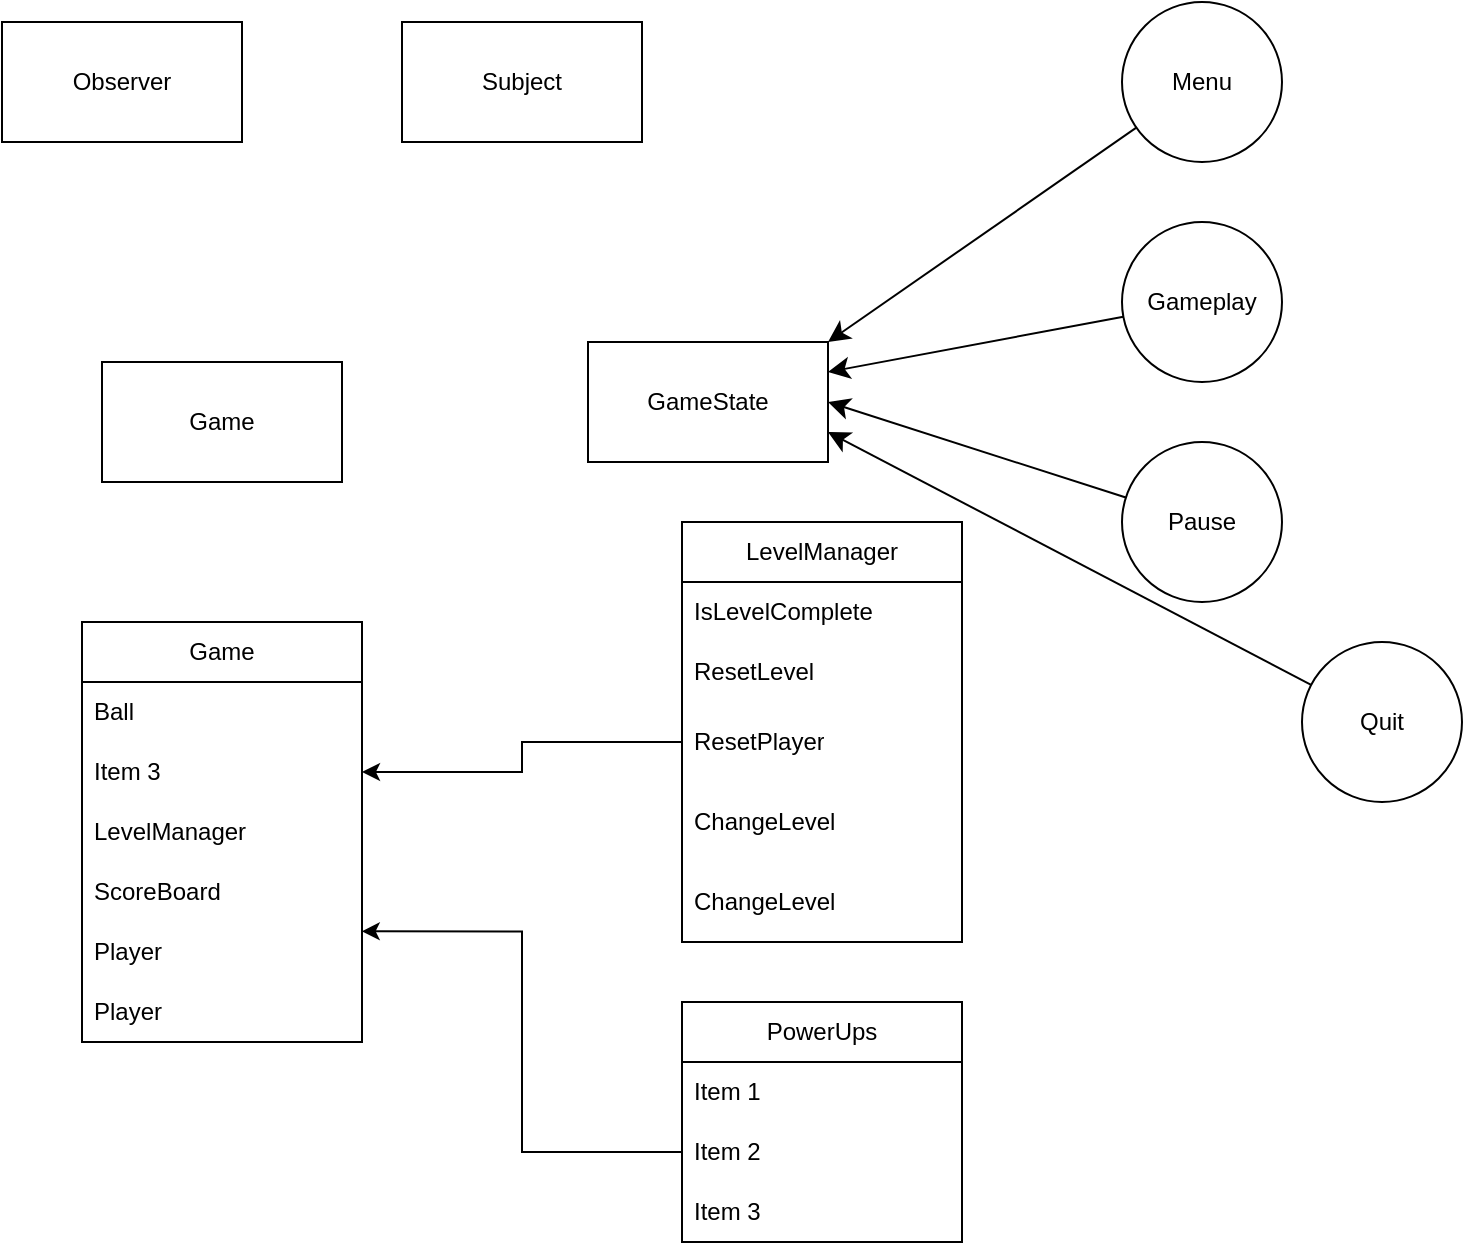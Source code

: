<mxfile version="24.6.3" type="github">
  <diagram name="Page-1" id="xzrHgSIGteVzvGVJGHD2">
    <mxGraphModel dx="1915" dy="933" grid="1" gridSize="10" guides="1" tooltips="1" connect="1" arrows="1" fold="1" page="1" pageScale="1" pageWidth="827" pageHeight="1169" math="0" shadow="0">
      <root>
        <mxCell id="0" />
        <mxCell id="1" parent="0" />
        <mxCell id="loFOB-6Sf0ElQkpubpdn-1" value="Subject" style="whiteSpace=wrap;html=1;" parent="1" vertex="1">
          <mxGeometry x="260" y="110" width="120" height="60" as="geometry" />
        </mxCell>
        <mxCell id="loFOB-6Sf0ElQkpubpdn-2" value="Observer" style="whiteSpace=wrap;html=1;" parent="1" vertex="1">
          <mxGeometry x="60" y="110" width="120" height="60" as="geometry" />
        </mxCell>
        <mxCell id="g1yI_HJUYJ6TK1YRL-BI-1" value="Game" style="whiteSpace=wrap;html=1;" vertex="1" parent="1">
          <mxGeometry x="110" y="280" width="120" height="60" as="geometry" />
        </mxCell>
        <mxCell id="g1yI_HJUYJ6TK1YRL-BI-2" value="GameState" style="whiteSpace=wrap;html=1;" vertex="1" parent="1">
          <mxGeometry x="353" y="270" width="120" height="60" as="geometry" />
        </mxCell>
        <mxCell id="g1yI_HJUYJ6TK1YRL-BI-5" value="" style="edgeStyle=none;curved=1;rounded=0;orthogonalLoop=1;jettySize=auto;html=1;fontSize=12;startSize=8;endSize=8;entryX=1;entryY=0.25;entryDx=0;entryDy=0;" edge="1" parent="1" source="g1yI_HJUYJ6TK1YRL-BI-4" target="g1yI_HJUYJ6TK1YRL-BI-2">
          <mxGeometry relative="1" as="geometry">
            <mxPoint x="520" y="260" as="targetPoint" />
          </mxGeometry>
        </mxCell>
        <mxCell id="g1yI_HJUYJ6TK1YRL-BI-4" value="Gameplay" style="ellipse;whiteSpace=wrap;html=1;aspect=fixed;" vertex="1" parent="1">
          <mxGeometry x="620" y="210" width="80" height="80" as="geometry" />
        </mxCell>
        <mxCell id="g1yI_HJUYJ6TK1YRL-BI-8" style="edgeStyle=none;curved=1;rounded=0;orthogonalLoop=1;jettySize=auto;html=1;entryX=1;entryY=0.5;entryDx=0;entryDy=0;fontSize=12;startSize=8;endSize=8;" edge="1" parent="1" source="g1yI_HJUYJ6TK1YRL-BI-7" target="g1yI_HJUYJ6TK1YRL-BI-2">
          <mxGeometry relative="1" as="geometry" />
        </mxCell>
        <mxCell id="g1yI_HJUYJ6TK1YRL-BI-7" value="Pause" style="ellipse;whiteSpace=wrap;html=1;" vertex="1" parent="1">
          <mxGeometry x="620" y="320" width="80" height="80" as="geometry" />
        </mxCell>
        <mxCell id="g1yI_HJUYJ6TK1YRL-BI-10" style="edgeStyle=none;curved=1;rounded=0;orthogonalLoop=1;jettySize=auto;html=1;entryX=1;entryY=0;entryDx=0;entryDy=0;fontSize=12;startSize=8;endSize=8;" edge="1" parent="1" source="g1yI_HJUYJ6TK1YRL-BI-9" target="g1yI_HJUYJ6TK1YRL-BI-2">
          <mxGeometry relative="1" as="geometry" />
        </mxCell>
        <mxCell id="g1yI_HJUYJ6TK1YRL-BI-9" value="Menu" style="ellipse;whiteSpace=wrap;html=1;" vertex="1" parent="1">
          <mxGeometry x="620" y="100" width="80" height="80" as="geometry" />
        </mxCell>
        <mxCell id="g1yI_HJUYJ6TK1YRL-BI-12" style="edgeStyle=none;curved=1;rounded=0;orthogonalLoop=1;jettySize=auto;html=1;entryX=1;entryY=0.75;entryDx=0;entryDy=0;fontSize=12;startSize=8;endSize=8;" edge="1" parent="1" source="g1yI_HJUYJ6TK1YRL-BI-11" target="g1yI_HJUYJ6TK1YRL-BI-2">
          <mxGeometry relative="1" as="geometry" />
        </mxCell>
        <mxCell id="g1yI_HJUYJ6TK1YRL-BI-11" value="Quit" style="ellipse;whiteSpace=wrap;html=1;" vertex="1" parent="1">
          <mxGeometry x="710" y="420" width="80" height="80" as="geometry" />
        </mxCell>
        <mxCell id="g1yI_HJUYJ6TK1YRL-BI-14" value="Game" style="swimlane;fontStyle=0;childLayout=stackLayout;horizontal=1;startSize=30;horizontalStack=0;resizeParent=1;resizeParentMax=0;resizeLast=0;collapsible=1;marginBottom=0;whiteSpace=wrap;html=1;" vertex="1" parent="1">
          <mxGeometry x="100" y="410" width="140" height="210" as="geometry">
            <mxRectangle x="100" y="410" width="70" height="30" as="alternateBounds" />
          </mxGeometry>
        </mxCell>
        <mxCell id="g1yI_HJUYJ6TK1YRL-BI-15" value="Ball" style="text;strokeColor=none;fillColor=none;align=left;verticalAlign=middle;spacingLeft=4;spacingRight=4;overflow=hidden;points=[[0,0.5],[1,0.5]];portConstraint=eastwest;rotatable=0;whiteSpace=wrap;html=1;" vertex="1" parent="g1yI_HJUYJ6TK1YRL-BI-14">
          <mxGeometry y="30" width="140" height="30" as="geometry" />
        </mxCell>
        <mxCell id="g1yI_HJUYJ6TK1YRL-BI-17" value="Item 3" style="text;strokeColor=none;fillColor=none;align=left;verticalAlign=middle;spacingLeft=4;spacingRight=4;overflow=hidden;points=[[0,0.5],[1,0.5]];portConstraint=eastwest;rotatable=0;whiteSpace=wrap;html=1;" vertex="1" parent="g1yI_HJUYJ6TK1YRL-BI-14">
          <mxGeometry y="60" width="140" height="30" as="geometry" />
        </mxCell>
        <mxCell id="g1yI_HJUYJ6TK1YRL-BI-16" value="LevelManager" style="text;strokeColor=none;fillColor=none;align=left;verticalAlign=middle;spacingLeft=4;spacingRight=4;overflow=hidden;points=[[0,0.5],[1,0.5]];portConstraint=eastwest;rotatable=0;whiteSpace=wrap;html=1;" vertex="1" parent="g1yI_HJUYJ6TK1YRL-BI-14">
          <mxGeometry y="90" width="140" height="30" as="geometry" />
        </mxCell>
        <mxCell id="g1yI_HJUYJ6TK1YRL-BI-18" value="ScoreBoard" style="text;strokeColor=none;fillColor=none;align=left;verticalAlign=middle;spacingLeft=4;spacingRight=4;overflow=hidden;points=[[0,0.5],[1,0.5]];portConstraint=eastwest;rotatable=0;whiteSpace=wrap;html=1;" vertex="1" parent="g1yI_HJUYJ6TK1YRL-BI-14">
          <mxGeometry y="120" width="140" height="30" as="geometry" />
        </mxCell>
        <mxCell id="g1yI_HJUYJ6TK1YRL-BI-19" value="Player" style="text;strokeColor=none;fillColor=none;align=left;verticalAlign=middle;spacingLeft=4;spacingRight=4;overflow=hidden;points=[[0,0.5],[1,0.5]];portConstraint=eastwest;rotatable=0;whiteSpace=wrap;html=1;" vertex="1" parent="g1yI_HJUYJ6TK1YRL-BI-14">
          <mxGeometry y="150" width="140" height="30" as="geometry" />
        </mxCell>
        <mxCell id="g1yI_HJUYJ6TK1YRL-BI-28" value="Player" style="text;strokeColor=none;fillColor=none;align=left;verticalAlign=middle;spacingLeft=4;spacingRight=4;overflow=hidden;points=[[0,0.5],[1,0.5]];portConstraint=eastwest;rotatable=0;whiteSpace=wrap;html=1;" vertex="1" parent="g1yI_HJUYJ6TK1YRL-BI-14">
          <mxGeometry y="180" width="140" height="30" as="geometry" />
        </mxCell>
        <mxCell id="g1yI_HJUYJ6TK1YRL-BI-22" value="LevelManager" style="swimlane;fontStyle=0;childLayout=stackLayout;horizontal=1;startSize=30;horizontalStack=0;resizeParent=1;resizeParentMax=0;resizeLast=0;collapsible=1;marginBottom=0;whiteSpace=wrap;html=1;" vertex="1" parent="1">
          <mxGeometry x="400" y="360" width="140" height="210" as="geometry" />
        </mxCell>
        <mxCell id="g1yI_HJUYJ6TK1YRL-BI-23" value="IsLevelComplete" style="text;strokeColor=none;fillColor=none;align=left;verticalAlign=middle;spacingLeft=4;spacingRight=4;overflow=hidden;points=[[0,0.5],[1,0.5]];portConstraint=eastwest;rotatable=0;whiteSpace=wrap;html=1;" vertex="1" parent="g1yI_HJUYJ6TK1YRL-BI-22">
          <mxGeometry y="30" width="140" height="30" as="geometry" />
        </mxCell>
        <mxCell id="g1yI_HJUYJ6TK1YRL-BI-24" value="ResetLevel" style="text;strokeColor=none;fillColor=none;align=left;verticalAlign=middle;spacingLeft=4;spacingRight=4;overflow=hidden;points=[[0,0.5],[1,0.5]];portConstraint=eastwest;rotatable=0;whiteSpace=wrap;html=1;" vertex="1" parent="g1yI_HJUYJ6TK1YRL-BI-22">
          <mxGeometry y="60" width="140" height="30" as="geometry" />
        </mxCell>
        <mxCell id="g1yI_HJUYJ6TK1YRL-BI-25" value="ResetPlayer" style="text;strokeColor=none;fillColor=none;align=left;verticalAlign=middle;spacingLeft=4;spacingRight=4;overflow=hidden;points=[[0,0.5],[1,0.5]];portConstraint=eastwest;rotatable=0;whiteSpace=wrap;html=1;" vertex="1" parent="g1yI_HJUYJ6TK1YRL-BI-22">
          <mxGeometry y="90" width="140" height="40" as="geometry" />
        </mxCell>
        <mxCell id="g1yI_HJUYJ6TK1YRL-BI-26" value="ChangeLevel" style="text;strokeColor=none;fillColor=none;align=left;verticalAlign=middle;spacingLeft=4;spacingRight=4;overflow=hidden;points=[[0,0.5],[1,0.5]];portConstraint=eastwest;rotatable=0;whiteSpace=wrap;html=1;" vertex="1" parent="g1yI_HJUYJ6TK1YRL-BI-22">
          <mxGeometry y="130" width="140" height="40" as="geometry" />
        </mxCell>
        <mxCell id="g1yI_HJUYJ6TK1YRL-BI-27" value="ChangeLevel" style="text;strokeColor=none;fillColor=none;align=left;verticalAlign=middle;spacingLeft=4;spacingRight=4;overflow=hidden;points=[[0,0.5],[1,0.5]];portConstraint=eastwest;rotatable=0;whiteSpace=wrap;html=1;" vertex="1" parent="g1yI_HJUYJ6TK1YRL-BI-22">
          <mxGeometry y="170" width="140" height="40" as="geometry" />
        </mxCell>
        <mxCell id="g1yI_HJUYJ6TK1YRL-BI-33" style="edgeStyle=orthogonalEdgeStyle;rounded=0;orthogonalLoop=1;jettySize=auto;html=1;entryX=1;entryY=0.5;entryDx=0;entryDy=0;" edge="1" parent="1" source="g1yI_HJUYJ6TK1YRL-BI-25" target="g1yI_HJUYJ6TK1YRL-BI-17">
          <mxGeometry relative="1" as="geometry" />
        </mxCell>
        <mxCell id="g1yI_HJUYJ6TK1YRL-BI-39" value="PowerUps" style="swimlane;fontStyle=0;childLayout=stackLayout;horizontal=1;startSize=30;horizontalStack=0;resizeParent=1;resizeParentMax=0;resizeLast=0;collapsible=1;marginBottom=0;whiteSpace=wrap;html=1;" vertex="1" parent="1">
          <mxGeometry x="400" y="600" width="140" height="120" as="geometry" />
        </mxCell>
        <mxCell id="g1yI_HJUYJ6TK1YRL-BI-40" value="Item 1" style="text;strokeColor=none;fillColor=none;align=left;verticalAlign=middle;spacingLeft=4;spacingRight=4;overflow=hidden;points=[[0,0.5],[1,0.5]];portConstraint=eastwest;rotatable=0;whiteSpace=wrap;html=1;" vertex="1" parent="g1yI_HJUYJ6TK1YRL-BI-39">
          <mxGeometry y="30" width="140" height="30" as="geometry" />
        </mxCell>
        <mxCell id="g1yI_HJUYJ6TK1YRL-BI-41" value="Item 2" style="text;strokeColor=none;fillColor=none;align=left;verticalAlign=middle;spacingLeft=4;spacingRight=4;overflow=hidden;points=[[0,0.5],[1,0.5]];portConstraint=eastwest;rotatable=0;whiteSpace=wrap;html=1;" vertex="1" parent="g1yI_HJUYJ6TK1YRL-BI-39">
          <mxGeometry y="60" width="140" height="30" as="geometry" />
        </mxCell>
        <mxCell id="g1yI_HJUYJ6TK1YRL-BI-42" value="Item 3" style="text;strokeColor=none;fillColor=none;align=left;verticalAlign=middle;spacingLeft=4;spacingRight=4;overflow=hidden;points=[[0,0.5],[1,0.5]];portConstraint=eastwest;rotatable=0;whiteSpace=wrap;html=1;" vertex="1" parent="g1yI_HJUYJ6TK1YRL-BI-39">
          <mxGeometry y="90" width="140" height="30" as="geometry" />
        </mxCell>
        <mxCell id="g1yI_HJUYJ6TK1YRL-BI-43" style="edgeStyle=orthogonalEdgeStyle;rounded=0;orthogonalLoop=1;jettySize=auto;html=1;entryX=0.999;entryY=0.155;entryDx=0;entryDy=0;entryPerimeter=0;" edge="1" parent="1" source="g1yI_HJUYJ6TK1YRL-BI-41" target="g1yI_HJUYJ6TK1YRL-BI-19">
          <mxGeometry relative="1" as="geometry" />
        </mxCell>
      </root>
    </mxGraphModel>
  </diagram>
</mxfile>
